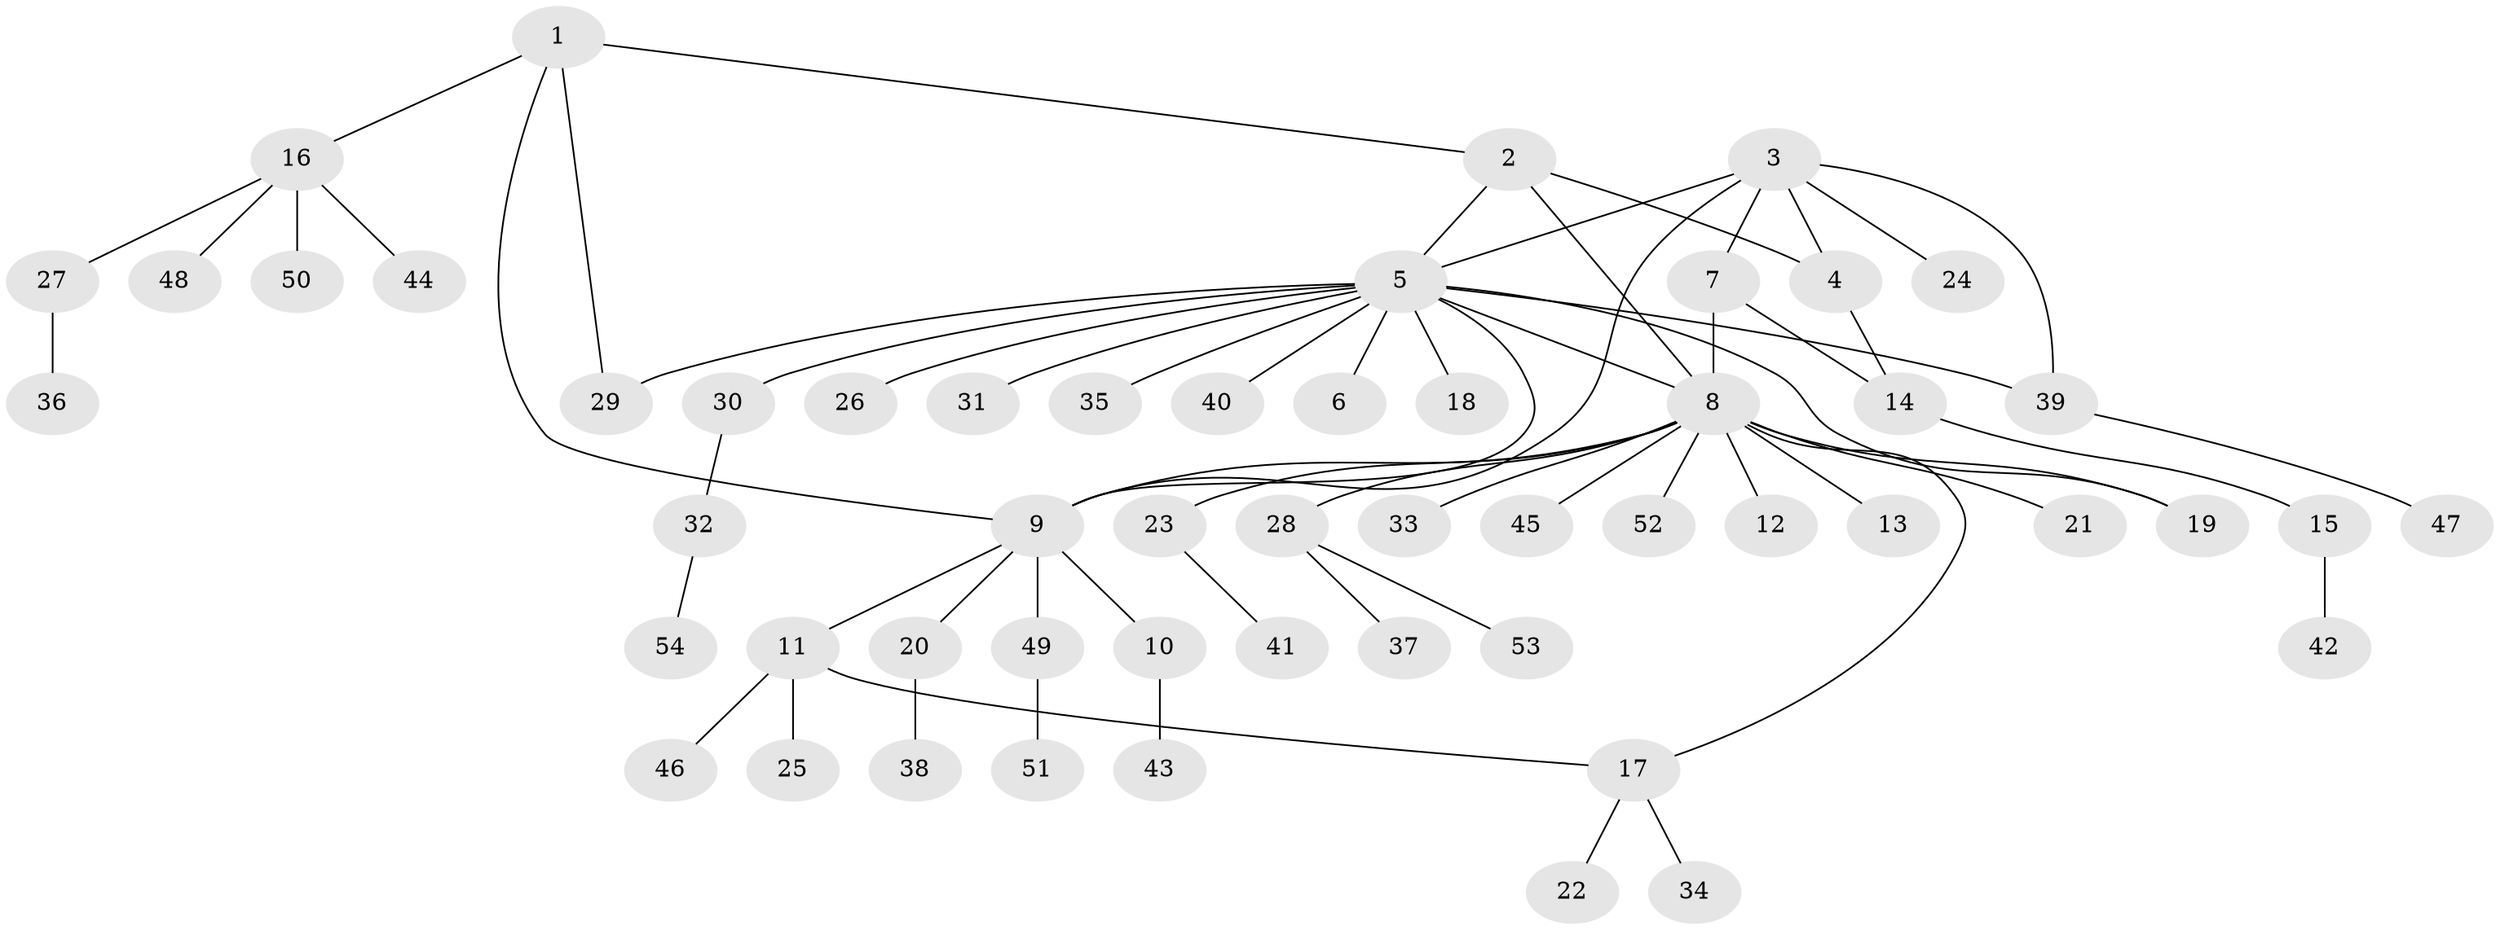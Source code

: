// Generated by graph-tools (version 1.1) at 2025/26/03/09/25 03:26:34]
// undirected, 54 vertices, 64 edges
graph export_dot {
graph [start="1"]
  node [color=gray90,style=filled];
  1;
  2;
  3;
  4;
  5;
  6;
  7;
  8;
  9;
  10;
  11;
  12;
  13;
  14;
  15;
  16;
  17;
  18;
  19;
  20;
  21;
  22;
  23;
  24;
  25;
  26;
  27;
  28;
  29;
  30;
  31;
  32;
  33;
  34;
  35;
  36;
  37;
  38;
  39;
  40;
  41;
  42;
  43;
  44;
  45;
  46;
  47;
  48;
  49;
  50;
  51;
  52;
  53;
  54;
  1 -- 2;
  1 -- 9;
  1 -- 16;
  1 -- 29;
  2 -- 4;
  2 -- 5;
  2 -- 8;
  3 -- 4;
  3 -- 5;
  3 -- 7;
  3 -- 9;
  3 -- 24;
  3 -- 39;
  4 -- 14;
  5 -- 6;
  5 -- 8;
  5 -- 9;
  5 -- 18;
  5 -- 19;
  5 -- 26;
  5 -- 29;
  5 -- 30;
  5 -- 31;
  5 -- 35;
  5 -- 39;
  5 -- 40;
  7 -- 8;
  7 -- 14;
  8 -- 9;
  8 -- 12;
  8 -- 13;
  8 -- 17;
  8 -- 19;
  8 -- 21;
  8 -- 23;
  8 -- 28;
  8 -- 33;
  8 -- 45;
  8 -- 52;
  9 -- 10;
  9 -- 11;
  9 -- 20;
  9 -- 49;
  10 -- 43;
  11 -- 17;
  11 -- 25;
  11 -- 46;
  14 -- 15;
  15 -- 42;
  16 -- 27;
  16 -- 44;
  16 -- 48;
  16 -- 50;
  17 -- 22;
  17 -- 34;
  20 -- 38;
  23 -- 41;
  27 -- 36;
  28 -- 37;
  28 -- 53;
  30 -- 32;
  32 -- 54;
  39 -- 47;
  49 -- 51;
}
